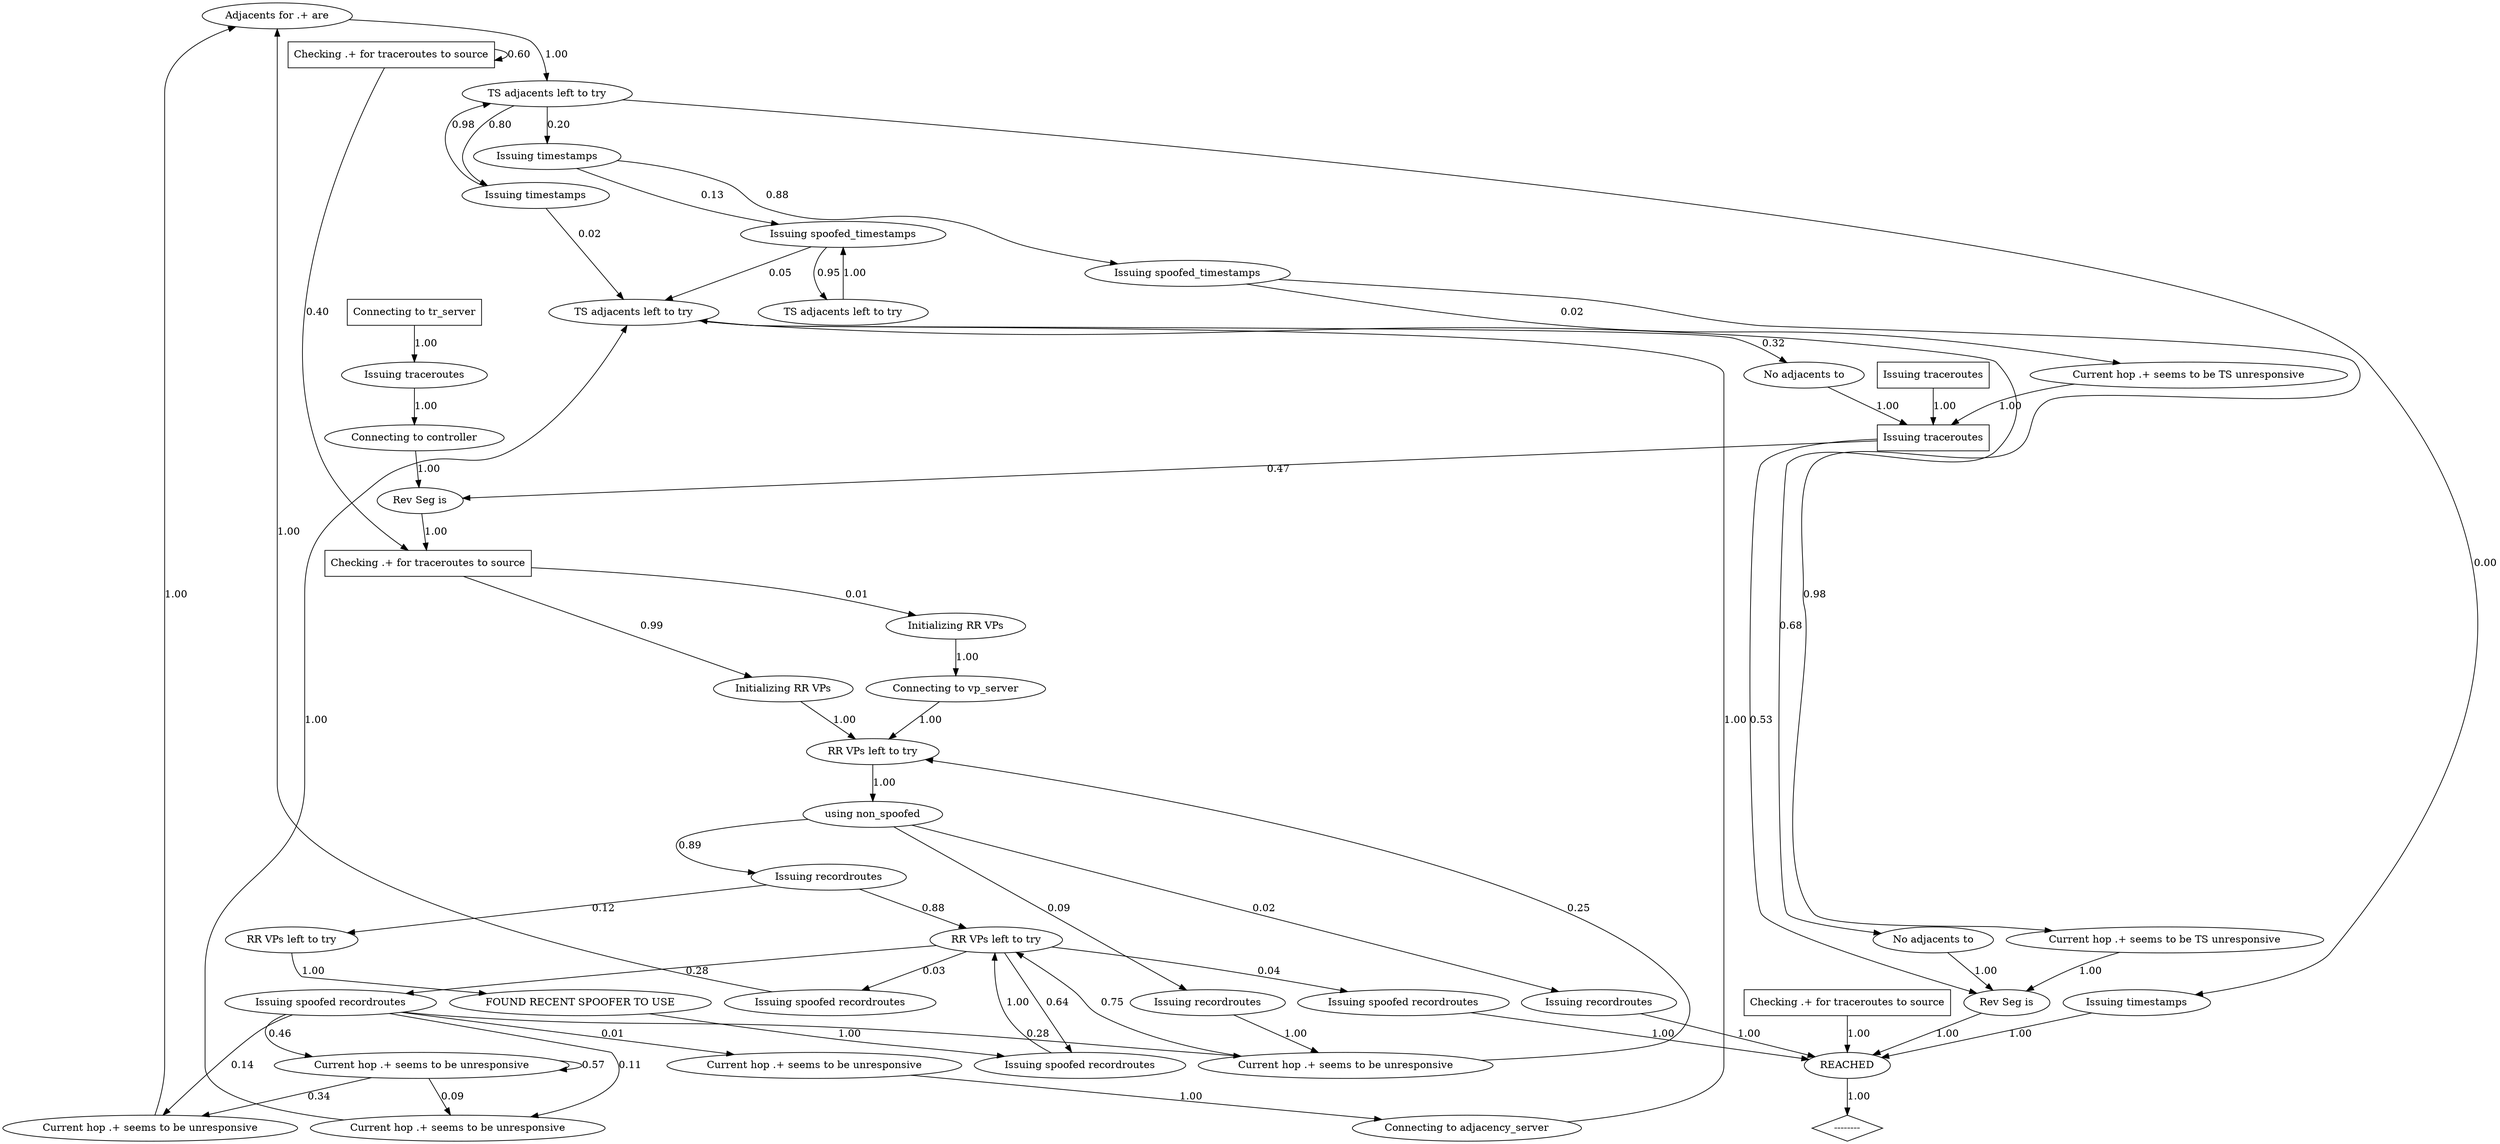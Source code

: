 digraph {
  18816786 [label="Adjacents for .+ are"];
18816786->26294606 [label="1.00", weight="1.00"];
  26294606 [label="TS adjacents left to try"];
26294606->1924796 [label="0.80", weight="0.80"];
26294606->11596466 [label="0.00", weight="0.00"];
26294606->27980180 [label="0.20", weight="0.20"];
  6021038 [label="REACHED"];
6021038->24340171 [label="1.00", weight="1.00"];
  10185078 [label="Checking .+ for traceroutes to source",shape=box];
10185078->29597895 [label="0.99", weight="0.99"];
10185078->32145791 [label="0.01", weight="0.01"];
  10861105 [label="Current hop .+ seems to be TS unresponsive"];
10861105->31885867 [label="1.00", weight="1.00"];
  22855989 [label="Issuing spoofed recordroutes"];
22855989->9534640 [label="1.00", weight="1.00"];
  7588881 [label="Current hop .+ seems to be unresponsive"];
7588881->7588881 [label="0.57", weight="0.57"];
7588881->3363479 [label="0.09", weight="0.09"];
7588881->20716393 [label="0.34", weight="0.34"];
  810406 [label="Issuing spoofed_timestamps"];
810406->31854630 [label="0.02", weight="0.02"];
810406->10861105 [label="0.98", weight="0.98"];
  24340171 [label="--------",shape=diamond];
  26780509 [label="Issuing spoofed recordroutes"];
26780509->8144744 [label="0.01", weight="0.01"];
26780509->3363479 [label="0.11", weight="0.11"];
26780509->7588881 [label="0.46", weight="0.46"];
26780509->20716393 [label="0.14", weight="0.14"];
26780509->31616322 [label="0.28", weight="0.28"];
  9534640 [label="RR VPs left to try"];
9534640->5333770 [label="0.04", weight="0.04"];
9534640->3453776 [label="0.03", weight="0.03"];
9534640->26780509 [label="0.28", weight="0.28"];
9534640->22855989 [label="0.64", weight="0.64"];
  1924796 [label="Issuing timestamps"];
1924796->28180264 [label="0.02", weight="0.02"];
1924796->26294606 [label="0.98", weight="0.98"];
  20716393 [label="Current hop .+ seems to be unresponsive"];
20716393->18816786 [label="1.00", weight="1.00"];
  31266642 [label="RR VPs left to try"];
31266642->11086506 [label="1.00", weight="1.00"];
  31885867 [label="Rev Seg is"];
31885867->6021038 [label="1.00", weight="1.00"];
  13961171 [label="TS adjacents left to try"];
13961171->9167305 [label="1.00", weight="1.00"];
  16975694 [label="Checking .+ for traceroutes to source",shape=box];
16975694->6021038 [label="1.00", weight="1.00"];
  9167305 [label="Issuing spoofed_timestamps"];
9167305->13961171 [label="0.95", weight="0.95"];
9167305->28180264 [label="0.05", weight="0.05"];
  27980180 [label="Issuing timestamps"];
27980180->9167305 [label="0.13", weight="0.13"];
27980180->810406 [label="0.88", weight="0.88"];
  6144616 [label="Checking .+ for traceroutes to source",shape=box];
6144616->6144616 [label="0.60", weight="0.60"];
6144616->10185078 [label="0.40", weight="0.40"];
  23482138 [label="Issuing traceroutes",shape=box];
23482138->2105930 [label="0.47", weight="0.47"];
23482138->31885867 [label="0.53", weight="0.53"];
  29597895 [label="Initializing RR VPs"];
29597895->31266642 [label="1.00", weight="1.00"];
  11086506 [label="using non_spoofed"];
11086506->33268399 [label="0.02", weight="0.02"];
11086506->9695551 [label="0.89", weight="0.89"];
11086506->1344853 [label="0.09", weight="0.09"];
  28180264 [label="TS adjacents left to try"];
28180264->23449880 [label="0.68", weight="0.68"];
28180264->6016401 [label="0.32", weight="0.32"];
  9695551 [label="Issuing recordroutes"];
9695551->22763395 [label="0.12", weight="0.12"];
9695551->9534640 [label="0.88", weight="0.88"];
  22763395 [label="RR VPs left to try"];
22763395->15587806 [label="1.00", weight="1.00"];
  23449880 [label="No adjacents to"];
23449880->31885867 [label="1.00", weight="1.00"];
  31616322 [label="Current hop .+ seems to be unresponsive"];
31616322->31266642 [label="0.25", weight="0.25"];
31616322->9534640 [label="0.75", weight="0.75"];
  21732224 [label="Connecting to adjacency_server"];
21732224->28180264 [label="1.00", weight="1.00"];
  33268399 [label="Issuing recordroutes"];
33268399->6021038 [label="1.00", weight="1.00"];
  15587806 [label="FOUND RECENT SPOOFER TO USE"];
15587806->22855989 [label="1.00", weight="1.00"];
  2105930 [label="Rev Seg is"];
2105930->10185078 [label="1.00", weight="1.00"];
  3363479 [label="Current hop .+ seems to be unresponsive"];
3363479->28180264 [label="1.00", weight="1.00"];
  3453776 [label="Issuing spoofed recordroutes"];
3453776->18816786 [label="1.00", weight="1.00"];
  31854630 [label="Current hop .+ seems to be TS unresponsive"];
31854630->23482138 [label="1.00", weight="1.00"];
  5333770 [label="Issuing spoofed recordroutes"];
5333770->6021038 [label="1.00", weight="1.00"];
  32145791 [label="Initializing RR VPs"];
32145791->9961972 [label="1.00", weight="1.00"];
  6016401 [label="No adjacents to"];
6016401->23482138 [label="1.00", weight="1.00"];
  2912112 [label="Connecting to controller"];
2912112->2105930 [label="1.00", weight="1.00"];
  1344853 [label="Issuing recordroutes"];
1344853->31616322 [label="1.00", weight="1.00"];
  11596466 [label="Issuing timestamps"];
11596466->6021038 [label="1.00", weight="1.00"];
  22963857 [label="Issuing traceroutes"];
22963857->2912112 [label="1.00", weight="1.00"];
  9961972 [label="Connecting to vp_server"];
9961972->31266642 [label="1.00", weight="1.00"];
  26279847 [label="Issuing traceroutes",shape=box];
26279847->23482138 [label="1.00", weight="1.00"];
  23060273 [label="Connecting to tr_server",shape=box];
23060273->22963857 [label="1.00", weight="1.00"];
  8144744 [label="Current hop .+ seems to be unresponsive"];
8144744->21732224 [label="1.00", weight="1.00"];
} // digraph
